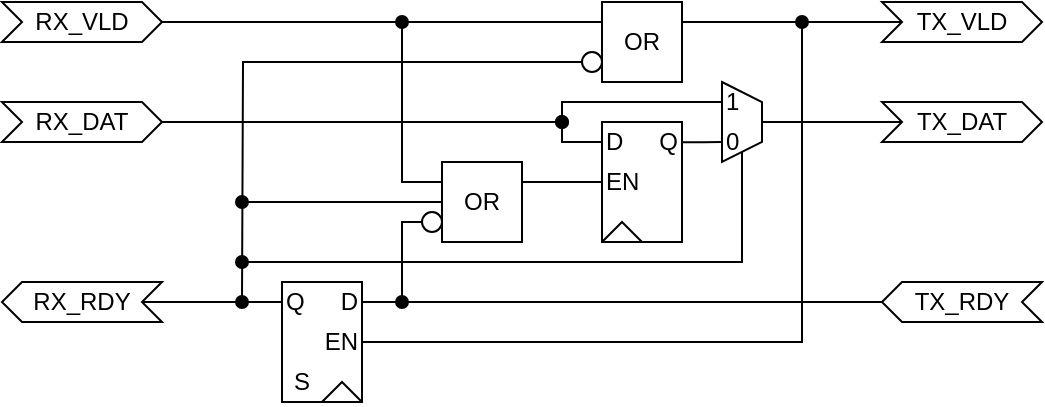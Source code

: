 <mxfile version="24.7.17">
  <diagram name="Page-1" id="h-33Ypo1zXG0YeIfGgGF">
    <mxGraphModel dx="1114" dy="870" grid="1" gridSize="10" guides="1" tooltips="1" connect="1" arrows="1" fold="1" page="1" pageScale="1" pageWidth="850" pageHeight="1100" math="0" shadow="0">
      <root>
        <mxCell id="0" />
        <mxCell id="1" parent="0" />
        <mxCell id="BdMwT2BXw6ccnMAw5Xdu-15" style="edgeStyle=orthogonalEdgeStyle;rounded=0;orthogonalLoop=1;jettySize=auto;html=1;exitX=1;exitY=0.5;exitDx=0;exitDy=0;endArrow=none;endFill=0;entryX=0;entryY=0.25;entryDx=0;entryDy=0;" parent="1" source="BdMwT2BXw6ccnMAw5Xdu-12" target="nYWVUmKUhp8h8kReskuT-10" edge="1">
          <mxGeometry relative="1" as="geometry">
            <mxPoint x="400" y="500" as="targetPoint" />
          </mxGeometry>
        </mxCell>
        <mxCell id="BdMwT2BXw6ccnMAw5Xdu-12" value="RX_VLD" style="shape=step;perimeter=stepPerimeter;whiteSpace=wrap;html=1;fixedSize=1;size=10;" parent="1" vertex="1">
          <mxGeometry x="160" y="490" width="80" height="20" as="geometry" />
        </mxCell>
        <mxCell id="BdMwT2BXw6ccnMAw5Xdu-13" value="TX_VLD" style="shape=step;perimeter=stepPerimeter;whiteSpace=wrap;html=1;fixedSize=1;size=10;" parent="1" vertex="1">
          <mxGeometry x="600" y="490" width="80" height="20" as="geometry" />
        </mxCell>
        <mxCell id="BdMwT2BXw6ccnMAw5Xdu-14" style="edgeStyle=orthogonalEdgeStyle;rounded=0;orthogonalLoop=1;jettySize=auto;html=1;exitX=1;exitY=0.25;exitDx=0;exitDy=0;endArrow=none;endFill=0;" parent="1" source="nYWVUmKUhp8h8kReskuT-10" target="BdMwT2BXw6ccnMAw5Xdu-13" edge="1">
          <mxGeometry relative="1" as="geometry">
            <mxPoint x="580" y="500" as="sourcePoint" />
          </mxGeometry>
        </mxCell>
        <mxCell id="BdMwT2BXw6ccnMAw5Xdu-20" value="" style="group" parent="1" vertex="1" connectable="0">
          <mxGeometry x="460" y="550" width="40" height="60" as="geometry" />
        </mxCell>
        <mxCell id="BdMwT2BXw6ccnMAw5Xdu-21" value="" style="rounded=0;whiteSpace=wrap;html=1;" parent="BdMwT2BXw6ccnMAw5Xdu-20" vertex="1">
          <mxGeometry width="40" height="60" as="geometry" />
        </mxCell>
        <mxCell id="BdMwT2BXw6ccnMAw5Xdu-22" value="D" style="text;html=1;strokeColor=none;fillColor=none;align=left;verticalAlign=middle;whiteSpace=wrap;rounded=0;" parent="BdMwT2BXw6ccnMAw5Xdu-20" vertex="1">
          <mxGeometry width="20" height="20" as="geometry" />
        </mxCell>
        <mxCell id="BdMwT2BXw6ccnMAw5Xdu-23" value="Q" style="text;html=1;strokeColor=none;fillColor=none;align=right;verticalAlign=middle;whiteSpace=wrap;rounded=0;" parent="BdMwT2BXw6ccnMAw5Xdu-20" vertex="1">
          <mxGeometry x="20" width="20" height="20" as="geometry" />
        </mxCell>
        <mxCell id="BdMwT2BXw6ccnMAw5Xdu-24" value="" style="endArrow=none;html=1;rounded=0;" parent="BdMwT2BXw6ccnMAw5Xdu-20" edge="1">
          <mxGeometry width="50" height="50" relative="1" as="geometry">
            <mxPoint y="60" as="sourcePoint" />
            <mxPoint x="20" y="60" as="targetPoint" />
            <Array as="points">
              <mxPoint x="10" y="50" />
            </Array>
          </mxGeometry>
        </mxCell>
        <mxCell id="BdMwT2BXw6ccnMAw5Xdu-26" value="EN" style="text;html=1;strokeColor=none;fillColor=none;align=left;verticalAlign=middle;whiteSpace=wrap;rounded=0;" parent="BdMwT2BXw6ccnMAw5Xdu-20" vertex="1">
          <mxGeometry y="20" width="20" height="20" as="geometry" />
        </mxCell>
        <mxCell id="BdMwT2BXw6ccnMAw5Xdu-27" style="edgeStyle=orthogonalEdgeStyle;rounded=0;orthogonalLoop=1;jettySize=auto;html=1;exitX=1;exitY=0.5;exitDx=0;exitDy=0;endArrow=none;endFill=0;" parent="1" source="BdMwT2BXw6ccnMAw5Xdu-28" edge="1">
          <mxGeometry relative="1" as="geometry">
            <mxPoint x="440" y="550" as="targetPoint" />
            <Array as="points">
              <mxPoint x="260" y="550" />
              <mxPoint x="260" y="550" />
            </Array>
          </mxGeometry>
        </mxCell>
        <mxCell id="BdMwT2BXw6ccnMAw5Xdu-28" value="RX_DAT" style="shape=step;perimeter=stepPerimeter;whiteSpace=wrap;html=1;fixedSize=1;size=10;" parent="1" vertex="1">
          <mxGeometry x="160" y="540" width="80" height="20" as="geometry" />
        </mxCell>
        <mxCell id="BdMwT2BXw6ccnMAw5Xdu-29" style="edgeStyle=orthogonalEdgeStyle;rounded=0;orthogonalLoop=1;jettySize=auto;html=1;exitX=1;exitY=0.5;exitDx=0;exitDy=0;entryX=0;entryY=0.5;entryDx=0;entryDy=0;endArrow=none;endFill=0;" parent="1" source="BdMwT2BXw6ccnMAw5Xdu-30" target="nYWVUmKUhp8h8kReskuT-5" edge="1">
          <mxGeometry relative="1" as="geometry">
            <mxPoint x="320" y="640" as="targetPoint" />
          </mxGeometry>
        </mxCell>
        <mxCell id="BdMwT2BXw6ccnMAw5Xdu-30" value="RX_RDY" style="shape=step;perimeter=stepPerimeter;whiteSpace=wrap;html=1;fixedSize=1;size=10;flipH=1;" parent="1" vertex="1">
          <mxGeometry x="160" y="630" width="80" height="20" as="geometry" />
        </mxCell>
        <mxCell id="BdMwT2BXw6ccnMAw5Xdu-34" value="TX_DAT" style="shape=step;perimeter=stepPerimeter;whiteSpace=wrap;html=1;fixedSize=1;size=10;" parent="1" vertex="1">
          <mxGeometry x="600" y="540" width="80" height="20" as="geometry" />
        </mxCell>
        <mxCell id="BdMwT2BXw6ccnMAw5Xdu-35" style="edgeStyle=orthogonalEdgeStyle;rounded=0;orthogonalLoop=1;jettySize=auto;html=1;endArrow=none;endFill=0;exitX=0.5;exitY=0;exitDx=0;exitDy=0;" parent="1" source="nYWVUmKUhp8h8kReskuT-19" target="BdMwT2BXw6ccnMAw5Xdu-34" edge="1">
          <mxGeometry relative="1" as="geometry">
            <mxPoint x="549.36" y="546.39" as="sourcePoint" />
          </mxGeometry>
        </mxCell>
        <mxCell id="BdMwT2BXw6ccnMAw5Xdu-37" value="TX_RDY" style="shape=step;perimeter=stepPerimeter;whiteSpace=wrap;html=1;fixedSize=1;size=10;flipH=1;" parent="1" vertex="1">
          <mxGeometry x="600" y="630" width="80" height="20" as="geometry" />
        </mxCell>
        <mxCell id="BdMwT2BXw6ccnMAw5Xdu-38" style="edgeStyle=orthogonalEdgeStyle;rounded=0;orthogonalLoop=1;jettySize=auto;html=1;endArrow=none;endFill=0;exitX=1;exitY=0.5;exitDx=0;exitDy=0;entryX=0;entryY=0.5;entryDx=0;entryDy=0;" parent="1" source="nYWVUmKUhp8h8kReskuT-4" target="BdMwT2BXw6ccnMAw5Xdu-37" edge="1">
          <mxGeometry relative="1" as="geometry">
            <mxPoint x="470" y="640" as="targetPoint" />
            <mxPoint x="360" y="640" as="sourcePoint" />
            <Array as="points" />
          </mxGeometry>
        </mxCell>
        <mxCell id="BdMwT2BXw6ccnMAw5Xdu-41" style="edgeStyle=orthogonalEdgeStyle;rounded=0;orthogonalLoop=1;jettySize=auto;html=1;endArrow=oval;endFill=1;exitX=0;exitY=0.5;exitDx=0;exitDy=0;startArrow=none;startFill=0;" parent="1" source="nYWVUmKUhp8h8kReskuT-11" edge="1">
          <mxGeometry relative="1" as="geometry">
            <mxPoint x="280" y="640" as="targetPoint" />
            <mxPoint x="380" y="500" as="sourcePoint" />
          </mxGeometry>
        </mxCell>
        <mxCell id="BdMwT2BXw6ccnMAw5Xdu-42" style="edgeStyle=orthogonalEdgeStyle;rounded=0;orthogonalLoop=1;jettySize=auto;html=1;endArrow=oval;endFill=1;startArrow=none;startFill=0;exitX=0;exitY=0.5;exitDx=0;exitDy=0;" parent="1" source="FcU1g4WXBQIu41VEVguv-2" edge="1">
          <mxGeometry relative="1" as="geometry">
            <mxPoint x="280" y="590" as="targetPoint" />
            <mxPoint x="351" y="580" as="sourcePoint" />
          </mxGeometry>
        </mxCell>
        <mxCell id="nYWVUmKUhp8h8kReskuT-9" value="" style="group" parent="1" vertex="1" connectable="0">
          <mxGeometry x="450" y="490" width="50" height="40" as="geometry" />
        </mxCell>
        <mxCell id="nYWVUmKUhp8h8kReskuT-10" value="OR" style="whiteSpace=wrap;html=1;aspect=fixed;" parent="nYWVUmKUhp8h8kReskuT-9" vertex="1">
          <mxGeometry x="10" width="40" height="40" as="geometry" />
        </mxCell>
        <mxCell id="nYWVUmKUhp8h8kReskuT-11" value="" style="ellipse;whiteSpace=wrap;html=1;" parent="nYWVUmKUhp8h8kReskuT-9" vertex="1">
          <mxGeometry y="25" width="10" height="10" as="geometry" />
        </mxCell>
        <mxCell id="nYWVUmKUhp8h8kReskuT-12" value="" style="group" parent="1" vertex="1" connectable="0">
          <mxGeometry x="300" y="630" width="40" height="60" as="geometry" />
        </mxCell>
        <mxCell id="nYWVUmKUhp8h8kReskuT-3" value="" style="rounded=0;whiteSpace=wrap;html=1;" parent="nYWVUmKUhp8h8kReskuT-12" vertex="1">
          <mxGeometry width="40" height="60" as="geometry" />
        </mxCell>
        <mxCell id="nYWVUmKUhp8h8kReskuT-5" value="Q" style="text;html=1;strokeColor=none;fillColor=none;align=left;verticalAlign=middle;whiteSpace=wrap;rounded=0;" parent="nYWVUmKUhp8h8kReskuT-12" vertex="1">
          <mxGeometry width="20" height="20" as="geometry" />
        </mxCell>
        <mxCell id="nYWVUmKUhp8h8kReskuT-4" value="D" style="text;html=1;strokeColor=none;fillColor=none;align=right;verticalAlign=middle;whiteSpace=wrap;rounded=0;" parent="nYWVUmKUhp8h8kReskuT-12" vertex="1">
          <mxGeometry x="20" width="20" height="20" as="geometry" />
        </mxCell>
        <mxCell id="nYWVUmKUhp8h8kReskuT-6" value="" style="endArrow=none;html=1;rounded=0;" parent="nYWVUmKUhp8h8kReskuT-12" edge="1">
          <mxGeometry width="50" height="50" relative="1" as="geometry">
            <mxPoint x="20" y="60" as="sourcePoint" />
            <mxPoint x="40" y="60" as="targetPoint" />
            <Array as="points">
              <mxPoint x="30" y="50" />
            </Array>
          </mxGeometry>
        </mxCell>
        <mxCell id="nYWVUmKUhp8h8kReskuT-7" value="S" style="text;html=1;strokeColor=none;fillColor=none;align=center;verticalAlign=middle;whiteSpace=wrap;rounded=0;" parent="nYWVUmKUhp8h8kReskuT-12" vertex="1">
          <mxGeometry y="40" width="20" height="20" as="geometry" />
        </mxCell>
        <mxCell id="nYWVUmKUhp8h8kReskuT-8" value="EN" style="text;html=1;strokeColor=none;fillColor=none;align=right;verticalAlign=middle;whiteSpace=wrap;rounded=0;" parent="nYWVUmKUhp8h8kReskuT-12" vertex="1">
          <mxGeometry x="20" y="20" width="20" height="20" as="geometry" />
        </mxCell>
        <mxCell id="nYWVUmKUhp8h8kReskuT-14" style="edgeStyle=orthogonalEdgeStyle;rounded=0;orthogonalLoop=1;jettySize=auto;html=1;exitX=0.996;exitY=0.169;exitDx=0;exitDy=0;endArrow=none;endFill=0;exitPerimeter=0;entryX=0.75;entryY=1;entryDx=0;entryDy=0;" parent="1" source="BdMwT2BXw6ccnMAw5Xdu-21" target="nYWVUmKUhp8h8kReskuT-19" edge="1">
          <mxGeometry relative="1" as="geometry">
            <mxPoint x="529.36" y="558.67" as="targetPoint" />
            <mxPoint x="520" y="610" as="sourcePoint" />
            <Array as="points">
              <mxPoint x="510" y="560" />
              <mxPoint x="520" y="560" />
            </Array>
          </mxGeometry>
        </mxCell>
        <mxCell id="nYWVUmKUhp8h8kReskuT-19" value="" style="shape=trapezoid;perimeter=trapezoidPerimeter;whiteSpace=wrap;html=1;fixedSize=1;size=10;rotation=90;" parent="1" vertex="1">
          <mxGeometry x="510" y="540" width="40" height="20" as="geometry" />
        </mxCell>
        <mxCell id="nYWVUmKUhp8h8kReskuT-20" style="edgeStyle=orthogonalEdgeStyle;rounded=0;orthogonalLoop=1;jettySize=auto;html=1;endArrow=oval;endFill=1;startArrow=none;startFill=0;exitX=0.25;exitY=1;exitDx=0;exitDy=0;" parent="1" source="nYWVUmKUhp8h8kReskuT-19" edge="1">
          <mxGeometry relative="1" as="geometry">
            <mxPoint x="440" y="550" as="targetPoint" />
            <mxPoint x="470" y="590" as="sourcePoint" />
            <Array as="points">
              <mxPoint x="440" y="540" />
            </Array>
          </mxGeometry>
        </mxCell>
        <mxCell id="nYWVUmKUhp8h8kReskuT-21" value="0" style="text;html=1;strokeColor=none;fillColor=none;align=left;verticalAlign=middle;whiteSpace=wrap;rounded=0;" parent="1" vertex="1">
          <mxGeometry x="520" y="550" width="20" height="20" as="geometry" />
        </mxCell>
        <mxCell id="nYWVUmKUhp8h8kReskuT-22" value="1" style="text;html=1;strokeColor=none;fillColor=none;align=left;verticalAlign=middle;whiteSpace=wrap;rounded=0;" parent="1" vertex="1">
          <mxGeometry x="520" y="530" width="20" height="20" as="geometry" />
        </mxCell>
        <mxCell id="nYWVUmKUhp8h8kReskuT-23" style="edgeStyle=orthogonalEdgeStyle;rounded=0;orthogonalLoop=1;jettySize=auto;html=1;endArrow=oval;endFill=1;startArrow=none;startFill=0;exitX=1;exitY=0.5;exitDx=0;exitDy=0;" parent="1" source="nYWVUmKUhp8h8kReskuT-19" edge="1">
          <mxGeometry relative="1" as="geometry">
            <mxPoint x="280" y="620" as="targetPoint" />
            <mxPoint x="390" y="570" as="sourcePoint" />
            <Array as="points">
              <mxPoint x="530" y="620" />
            </Array>
          </mxGeometry>
        </mxCell>
        <mxCell id="nYWVUmKUhp8h8kReskuT-24" style="edgeStyle=orthogonalEdgeStyle;rounded=0;orthogonalLoop=1;jettySize=auto;html=1;endArrow=oval;endFill=1;startArrow=none;startFill=0;exitX=0;exitY=0.5;exitDx=0;exitDy=0;" parent="1" source="BdMwT2BXw6ccnMAw5Xdu-22" edge="1">
          <mxGeometry relative="1" as="geometry">
            <mxPoint x="440" y="550" as="targetPoint" />
            <mxPoint x="530" y="550" as="sourcePoint" />
            <Array as="points">
              <mxPoint x="440" y="560" />
            </Array>
          </mxGeometry>
        </mxCell>
        <mxCell id="nYWVUmKUhp8h8kReskuT-25" style="edgeStyle=orthogonalEdgeStyle;rounded=0;orthogonalLoop=1;jettySize=auto;html=1;endArrow=oval;endFill=1;startArrow=none;startFill=0;exitX=1;exitY=0.5;exitDx=0;exitDy=0;" parent="1" source="nYWVUmKUhp8h8kReskuT-8" edge="1">
          <mxGeometry relative="1" as="geometry">
            <mxPoint x="560" y="500" as="targetPoint" />
            <mxPoint x="390" y="550" as="sourcePoint" />
            <Array as="points">
              <mxPoint x="560" y="660" />
              <mxPoint x="560" y="500" />
            </Array>
          </mxGeometry>
        </mxCell>
        <mxCell id="FcU1g4WXBQIu41VEVguv-1" value="" style="group" parent="1" vertex="1" connectable="0">
          <mxGeometry x="370" y="570" width="50" height="40" as="geometry" />
        </mxCell>
        <mxCell id="FcU1g4WXBQIu41VEVguv-2" value="OR" style="whiteSpace=wrap;html=1;aspect=fixed;" parent="FcU1g4WXBQIu41VEVguv-1" vertex="1">
          <mxGeometry x="10" width="40" height="40" as="geometry" />
        </mxCell>
        <mxCell id="FcU1g4WXBQIu41VEVguv-3" value="" style="ellipse;whiteSpace=wrap;html=1;" parent="FcU1g4WXBQIu41VEVguv-1" vertex="1">
          <mxGeometry y="25" width="10" height="10" as="geometry" />
        </mxCell>
        <mxCell id="FcU1g4WXBQIu41VEVguv-4" style="edgeStyle=orthogonalEdgeStyle;rounded=0;orthogonalLoop=1;jettySize=auto;html=1;endArrow=oval;endFill=1;startArrow=none;startFill=0;exitX=0;exitY=0.5;exitDx=0;exitDy=0;" parent="1" source="FcU1g4WXBQIu41VEVguv-3" edge="1">
          <mxGeometry relative="1" as="geometry">
            <mxPoint x="360" y="640" as="targetPoint" />
            <mxPoint x="361" y="590" as="sourcePoint" />
            <Array as="points">
              <mxPoint x="360" y="600" />
            </Array>
          </mxGeometry>
        </mxCell>
        <mxCell id="FcU1g4WXBQIu41VEVguv-5" style="edgeStyle=orthogonalEdgeStyle;rounded=0;orthogonalLoop=1;jettySize=auto;html=1;endArrow=oval;endFill=1;startArrow=none;startFill=0;exitX=0;exitY=0.25;exitDx=0;exitDy=0;" parent="1" source="FcU1g4WXBQIu41VEVguv-2" edge="1">
          <mxGeometry relative="1" as="geometry">
            <mxPoint x="360" y="500" as="targetPoint" />
            <mxPoint x="390" y="600" as="sourcePoint" />
          </mxGeometry>
        </mxCell>
        <mxCell id="FcU1g4WXBQIu41VEVguv-6" style="edgeStyle=orthogonalEdgeStyle;rounded=0;orthogonalLoop=1;jettySize=auto;html=1;exitX=1;exitY=0.25;exitDx=0;exitDy=0;endArrow=none;endFill=0;entryX=0;entryY=0.5;entryDx=0;entryDy=0;" parent="1" source="FcU1g4WXBQIu41VEVguv-2" target="BdMwT2BXw6ccnMAw5Xdu-26" edge="1">
          <mxGeometry relative="1" as="geometry">
            <mxPoint x="530" y="570" as="targetPoint" />
            <mxPoint x="510" y="570" as="sourcePoint" />
            <Array as="points">
              <mxPoint x="440" y="580" />
              <mxPoint x="440" y="580" />
            </Array>
          </mxGeometry>
        </mxCell>
      </root>
    </mxGraphModel>
  </diagram>
</mxfile>
